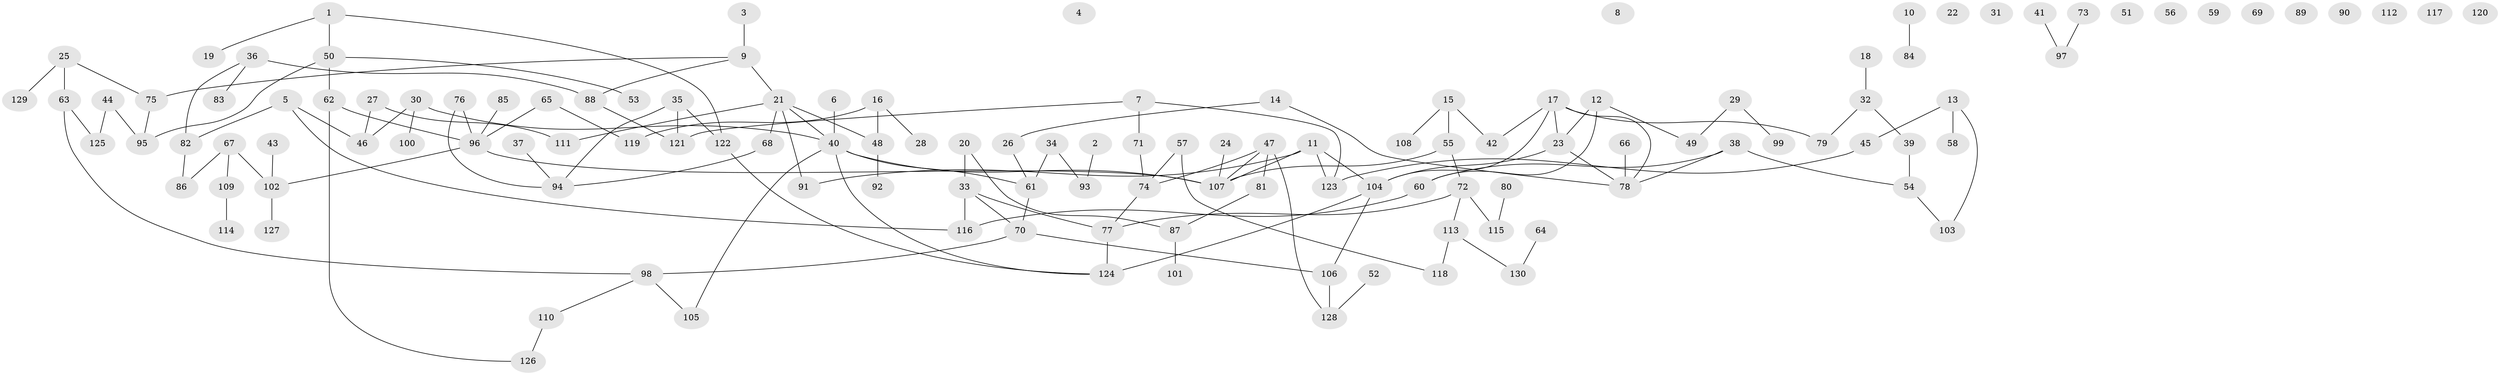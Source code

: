 // coarse degree distribution, {3: 0.19318181818181818, 1: 0.22727272727272727, 0: 0.1590909090909091, 4: 0.13636363636363635, 6: 0.022727272727272728, 2: 0.19318181818181818, 5: 0.045454545454545456, 11: 0.011363636363636364, 10: 0.011363636363636364}
// Generated by graph-tools (version 1.1) at 2025/41/03/06/25 10:41:24]
// undirected, 130 vertices, 147 edges
graph export_dot {
graph [start="1"]
  node [color=gray90,style=filled];
  1;
  2;
  3;
  4;
  5;
  6;
  7;
  8;
  9;
  10;
  11;
  12;
  13;
  14;
  15;
  16;
  17;
  18;
  19;
  20;
  21;
  22;
  23;
  24;
  25;
  26;
  27;
  28;
  29;
  30;
  31;
  32;
  33;
  34;
  35;
  36;
  37;
  38;
  39;
  40;
  41;
  42;
  43;
  44;
  45;
  46;
  47;
  48;
  49;
  50;
  51;
  52;
  53;
  54;
  55;
  56;
  57;
  58;
  59;
  60;
  61;
  62;
  63;
  64;
  65;
  66;
  67;
  68;
  69;
  70;
  71;
  72;
  73;
  74;
  75;
  76;
  77;
  78;
  79;
  80;
  81;
  82;
  83;
  84;
  85;
  86;
  87;
  88;
  89;
  90;
  91;
  92;
  93;
  94;
  95;
  96;
  97;
  98;
  99;
  100;
  101;
  102;
  103;
  104;
  105;
  106;
  107;
  108;
  109;
  110;
  111;
  112;
  113;
  114;
  115;
  116;
  117;
  118;
  119;
  120;
  121;
  122;
  123;
  124;
  125;
  126;
  127;
  128;
  129;
  130;
  1 -- 19;
  1 -- 50;
  1 -- 122;
  2 -- 93;
  3 -- 9;
  5 -- 46;
  5 -- 82;
  5 -- 116;
  6 -- 40;
  7 -- 71;
  7 -- 121;
  7 -- 123;
  9 -- 21;
  9 -- 75;
  9 -- 88;
  10 -- 84;
  11 -- 91;
  11 -- 104;
  11 -- 107;
  11 -- 123;
  12 -- 23;
  12 -- 49;
  12 -- 60;
  13 -- 45;
  13 -- 58;
  13 -- 103;
  14 -- 26;
  14 -- 78;
  15 -- 42;
  15 -- 55;
  15 -- 108;
  16 -- 28;
  16 -- 48;
  16 -- 119;
  17 -- 23;
  17 -- 42;
  17 -- 78;
  17 -- 79;
  17 -- 104;
  18 -- 32;
  20 -- 33;
  20 -- 87;
  21 -- 40;
  21 -- 48;
  21 -- 68;
  21 -- 91;
  21 -- 111;
  23 -- 78;
  23 -- 104;
  24 -- 107;
  25 -- 63;
  25 -- 75;
  25 -- 129;
  26 -- 61;
  27 -- 46;
  27 -- 111;
  29 -- 49;
  29 -- 99;
  30 -- 40;
  30 -- 46;
  30 -- 100;
  32 -- 39;
  32 -- 79;
  33 -- 70;
  33 -- 77;
  33 -- 116;
  34 -- 61;
  34 -- 93;
  35 -- 94;
  35 -- 121;
  35 -- 122;
  36 -- 82;
  36 -- 83;
  36 -- 88;
  37 -- 94;
  38 -- 54;
  38 -- 60;
  38 -- 78;
  39 -- 54;
  40 -- 61;
  40 -- 105;
  40 -- 107;
  40 -- 124;
  41 -- 97;
  43 -- 102;
  44 -- 95;
  44 -- 125;
  45 -- 123;
  47 -- 74;
  47 -- 81;
  47 -- 107;
  47 -- 128;
  48 -- 92;
  50 -- 53;
  50 -- 62;
  50 -- 95;
  52 -- 128;
  54 -- 103;
  55 -- 72;
  55 -- 107;
  57 -- 74;
  57 -- 118;
  60 -- 116;
  61 -- 70;
  62 -- 96;
  62 -- 126;
  63 -- 98;
  63 -- 125;
  64 -- 130;
  65 -- 96;
  65 -- 119;
  66 -- 78;
  67 -- 86;
  67 -- 102;
  67 -- 109;
  68 -- 94;
  70 -- 98;
  70 -- 106;
  71 -- 74;
  72 -- 77;
  72 -- 113;
  72 -- 115;
  73 -- 97;
  74 -- 77;
  75 -- 95;
  76 -- 94;
  76 -- 96;
  77 -- 124;
  80 -- 115;
  81 -- 87;
  82 -- 86;
  85 -- 96;
  87 -- 101;
  88 -- 121;
  96 -- 102;
  96 -- 107;
  98 -- 105;
  98 -- 110;
  102 -- 127;
  104 -- 106;
  104 -- 124;
  106 -- 128;
  109 -- 114;
  110 -- 126;
  113 -- 118;
  113 -- 130;
  122 -- 124;
}
